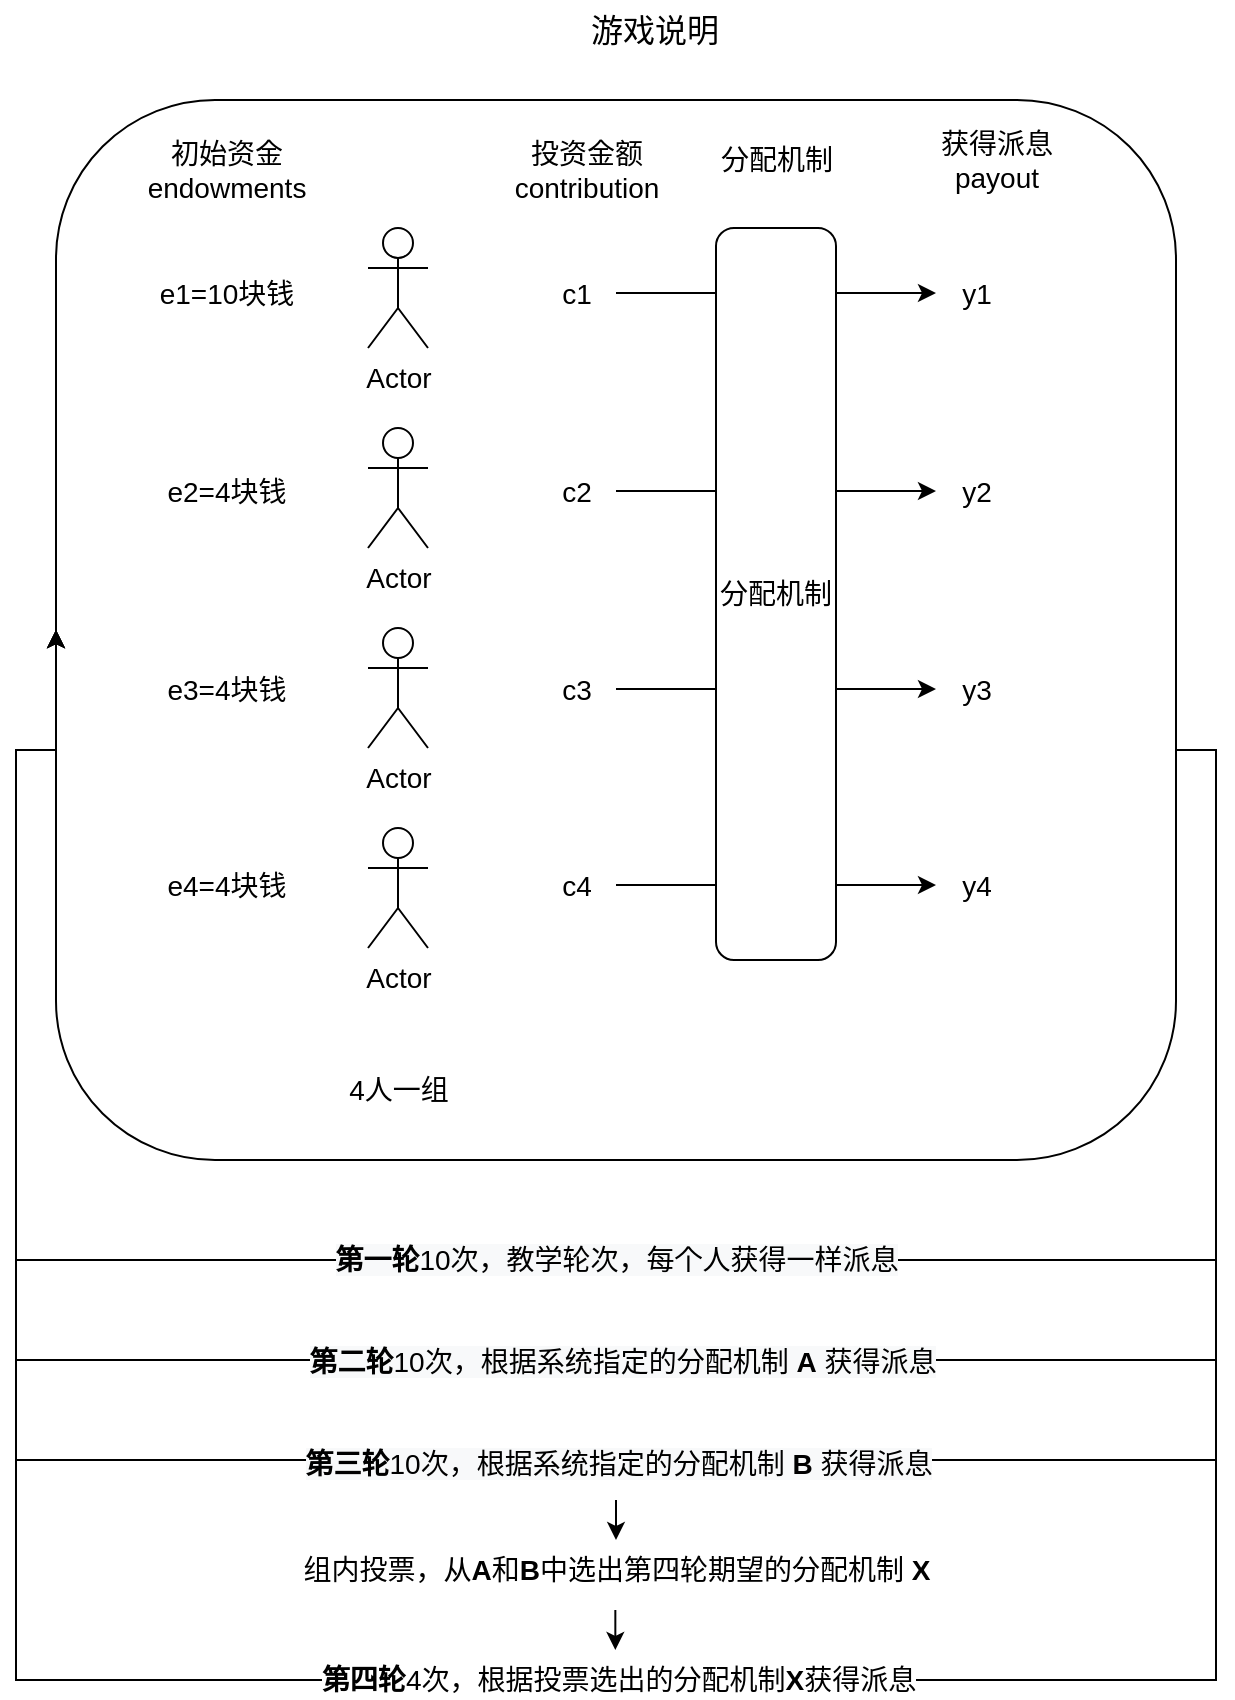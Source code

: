 <mxfile version="20.2.3" type="github">
  <diagram id="3q_z6nhWFM5OtCjeE10L" name="Page-1">
    <mxGraphModel dx="1550" dy="904" grid="1" gridSize="10" guides="1" tooltips="1" connect="1" arrows="1" fold="1" page="1" pageScale="1" pageWidth="827" pageHeight="1169" math="0" shadow="0">
      <root>
        <mxCell id="0" />
        <mxCell id="1" parent="0" />
        <mxCell id="mYJ6x9phzUtBDE-763eW-20" style="edgeStyle=orthogonalEdgeStyle;rounded=0;orthogonalLoop=1;jettySize=auto;html=1;entryX=0;entryY=0.5;entryDx=0;entryDy=0;exitX=1;exitY=0.5;exitDx=0;exitDy=0;fontSize=14;" parent="1" source="mYJ6x9phzUtBDE-763eW-18" target="mYJ6x9phzUtBDE-763eW-18" edge="1">
          <mxGeometry relative="1" as="geometry">
            <mxPoint x="740" y="10" as="targetPoint" />
            <Array as="points">
              <mxPoint x="630" y="435" />
              <mxPoint x="650" y="435" />
              <mxPoint x="650" y="690" />
              <mxPoint x="50" y="690" />
              <mxPoint x="50" y="435" />
              <mxPoint x="70" y="435" />
            </Array>
          </mxGeometry>
        </mxCell>
        <mxCell id="mYJ6x9phzUtBDE-763eW-24" value="&lt;span style=&quot;font-size: 14px; background-color: rgb(248, 249, 250);&quot;&gt;&lt;b style=&quot;font-size: 14px;&quot;&gt;第一轮&lt;/b&gt;10次，教学轮次，每个人获得一样派息&lt;/span&gt;" style="edgeLabel;html=1;align=center;verticalAlign=middle;resizable=0;points=[];fontSize=14;" parent="mYJ6x9phzUtBDE-763eW-20" vertex="1" connectable="0">
          <mxGeometry x="-0.21" y="-3" relative="1" as="geometry">
            <mxPoint x="-134" y="3" as="offset" />
          </mxGeometry>
        </mxCell>
        <mxCell id="mYJ6x9phzUtBDE-763eW-18" value="" style="rounded=1;whiteSpace=wrap;html=1;fillColor=none;fontSize=14;" parent="1" vertex="1">
          <mxGeometry x="70" y="110" width="560" height="530" as="geometry" />
        </mxCell>
        <mxCell id="pjMvCCM51EM49Auciiuh-1" value="Actor" style="shape=umlActor;verticalLabelPosition=bottom;verticalAlign=top;html=1;outlineConnect=0;fontSize=14;" parent="1" vertex="1">
          <mxGeometry x="226" y="174" width="30" height="60" as="geometry" />
        </mxCell>
        <mxCell id="pjMvCCM51EM49Auciiuh-2" value="Actor" style="shape=umlActor;verticalLabelPosition=bottom;verticalAlign=top;html=1;outlineConnect=0;fontSize=14;" parent="1" vertex="1">
          <mxGeometry x="226" y="274" width="30" height="60" as="geometry" />
        </mxCell>
        <mxCell id="pjMvCCM51EM49Auciiuh-3" value="Actor" style="shape=umlActor;verticalLabelPosition=bottom;verticalAlign=top;html=1;outlineConnect=0;fontSize=14;" parent="1" vertex="1">
          <mxGeometry x="226" y="374" width="30" height="60" as="geometry" />
        </mxCell>
        <mxCell id="pjMvCCM51EM49Auciiuh-4" value="Actor" style="shape=umlActor;verticalLabelPosition=bottom;verticalAlign=top;html=1;outlineConnect=0;fontSize=14;" parent="1" vertex="1">
          <mxGeometry x="226" y="474" width="30" height="60" as="geometry" />
        </mxCell>
        <mxCell id="pjMvCCM51EM49Auciiuh-7" value="初始资金&lt;br style=&quot;font-size: 14px;&quot;&gt;endowments" style="text;html=1;align=center;verticalAlign=middle;resizable=0;points=[];autosize=1;strokeColor=none;fillColor=none;fontSize=14;" parent="1" vertex="1">
          <mxGeometry x="105" y="120" width="100" height="50" as="geometry" />
        </mxCell>
        <mxCell id="pjMvCCM51EM49Auciiuh-8" value="投资金额&lt;br style=&quot;font-size: 14px;&quot;&gt;contribution" style="text;html=1;align=center;verticalAlign=middle;resizable=0;points=[];autosize=1;strokeColor=none;fillColor=none;fontSize=14;" parent="1" vertex="1">
          <mxGeometry x="285" y="120" width="100" height="50" as="geometry" />
        </mxCell>
        <mxCell id="pjMvCCM51EM49Auciiuh-9" value="&lt;font style=&quot;font-size: 16px;&quot;&gt;游戏说明&lt;/font&gt;" style="text;html=1;align=center;verticalAlign=middle;resizable=0;points=[];autosize=1;strokeColor=none;fillColor=none;fontSize=14;" parent="1" vertex="1">
          <mxGeometry x="324" y="60" width="90" height="30" as="geometry" />
        </mxCell>
        <mxCell id="pjMvCCM51EM49Auciiuh-11" value="4人一组" style="text;html=1;align=center;verticalAlign=middle;resizable=0;points=[];autosize=1;strokeColor=none;fillColor=none;fontSize=14;" parent="1" vertex="1">
          <mxGeometry x="206" y="590" width="70" height="30" as="geometry" />
        </mxCell>
        <mxCell id="pjMvCCM51EM49Auciiuh-12" value="e1=10块钱" style="text;html=1;align=center;verticalAlign=middle;resizable=0;points=[];autosize=1;strokeColor=none;fillColor=none;fontSize=14;" parent="1" vertex="1">
          <mxGeometry x="110" y="191.5" width="90" height="30" as="geometry" />
        </mxCell>
        <mxCell id="mYJ6x9phzUtBDE-763eW-1" value="e2=4块钱" style="text;html=1;align=center;verticalAlign=middle;resizable=0;points=[];autosize=1;strokeColor=none;fillColor=none;fontSize=14;" parent="1" vertex="1">
          <mxGeometry x="115" y="290.5" width="80" height="30" as="geometry" />
        </mxCell>
        <mxCell id="mYJ6x9phzUtBDE-763eW-2" value="e3=4块钱" style="text;html=1;align=center;verticalAlign=middle;resizable=0;points=[];autosize=1;strokeColor=none;fillColor=none;fontSize=14;" parent="1" vertex="1">
          <mxGeometry x="115" y="389.5" width="80" height="30" as="geometry" />
        </mxCell>
        <mxCell id="mYJ6x9phzUtBDE-763eW-3" value="e4=4块钱" style="text;html=1;align=center;verticalAlign=middle;resizable=0;points=[];autosize=1;strokeColor=none;fillColor=none;fontSize=14;" parent="1" vertex="1">
          <mxGeometry x="115" y="487.5" width="80" height="30" as="geometry" />
        </mxCell>
        <mxCell id="mYJ6x9phzUtBDE-763eW-36" style="edgeStyle=orthogonalEdgeStyle;rounded=0;orthogonalLoop=1;jettySize=auto;html=1;fontSize=14;" parent="1" source="mYJ6x9phzUtBDE-763eW-5" target="mYJ6x9phzUtBDE-763eW-13" edge="1">
          <mxGeometry relative="1" as="geometry" />
        </mxCell>
        <mxCell id="mYJ6x9phzUtBDE-763eW-5" value="c1" style="text;html=1;align=center;verticalAlign=middle;resizable=0;points=[];autosize=1;strokeColor=none;fillColor=none;fontSize=14;" parent="1" vertex="1">
          <mxGeometry x="310" y="191.5" width="40" height="30" as="geometry" />
        </mxCell>
        <mxCell id="mYJ6x9phzUtBDE-763eW-37" style="edgeStyle=orthogonalEdgeStyle;rounded=0;orthogonalLoop=1;jettySize=auto;html=1;fontSize=14;" parent="1" source="mYJ6x9phzUtBDE-763eW-6" target="mYJ6x9phzUtBDE-763eW-14" edge="1">
          <mxGeometry relative="1" as="geometry" />
        </mxCell>
        <mxCell id="mYJ6x9phzUtBDE-763eW-6" value="c2" style="text;html=1;align=center;verticalAlign=middle;resizable=0;points=[];autosize=1;strokeColor=none;fillColor=none;fontSize=14;" parent="1" vertex="1">
          <mxGeometry x="310" y="290.5" width="40" height="30" as="geometry" />
        </mxCell>
        <mxCell id="mYJ6x9phzUtBDE-763eW-38" style="edgeStyle=orthogonalEdgeStyle;rounded=0;orthogonalLoop=1;jettySize=auto;html=1;fontSize=14;" parent="1" source="mYJ6x9phzUtBDE-763eW-7" target="mYJ6x9phzUtBDE-763eW-15" edge="1">
          <mxGeometry relative="1" as="geometry" />
        </mxCell>
        <mxCell id="mYJ6x9phzUtBDE-763eW-7" value="c3" style="text;html=1;align=center;verticalAlign=middle;resizable=0;points=[];autosize=1;strokeColor=none;fillColor=none;fontSize=14;" parent="1" vertex="1">
          <mxGeometry x="310" y="389.5" width="40" height="30" as="geometry" />
        </mxCell>
        <mxCell id="mYJ6x9phzUtBDE-763eW-39" style="edgeStyle=orthogonalEdgeStyle;rounded=0;orthogonalLoop=1;jettySize=auto;html=1;fontSize=14;" parent="1" source="mYJ6x9phzUtBDE-763eW-8" target="mYJ6x9phzUtBDE-763eW-16" edge="1">
          <mxGeometry relative="1" as="geometry" />
        </mxCell>
        <mxCell id="mYJ6x9phzUtBDE-763eW-8" value="c4" style="text;html=1;align=center;verticalAlign=middle;resizable=0;points=[];autosize=1;strokeColor=none;fillColor=none;fontSize=14;" parent="1" vertex="1">
          <mxGeometry x="310" y="487.5" width="40" height="30" as="geometry" />
        </mxCell>
        <mxCell id="mYJ6x9phzUtBDE-763eW-10" value="分配机制" style="rounded=1;whiteSpace=wrap;html=1;fontSize=14;" parent="1" vertex="1">
          <mxGeometry x="400" y="174" width="60" height="366" as="geometry" />
        </mxCell>
        <mxCell id="mYJ6x9phzUtBDE-763eW-11" value="&lt;span style=&quot;font-size: 14px;&quot;&gt;分配机制&lt;/span&gt;" style="text;html=1;align=center;verticalAlign=middle;resizable=0;points=[];autosize=1;strokeColor=none;fillColor=none;fontSize=14;" parent="1" vertex="1">
          <mxGeometry x="390" y="125" width="80" height="30" as="geometry" />
        </mxCell>
        <mxCell id="mYJ6x9phzUtBDE-763eW-12" value="获得派息&lt;br&gt;payout" style="text;html=1;align=center;verticalAlign=middle;resizable=0;points=[];autosize=1;strokeColor=none;fillColor=none;fontSize=14;" parent="1" vertex="1">
          <mxGeometry x="500" y="115" width="80" height="50" as="geometry" />
        </mxCell>
        <mxCell id="mYJ6x9phzUtBDE-763eW-13" value="y1" style="text;html=1;align=center;verticalAlign=middle;resizable=0;points=[];autosize=1;strokeColor=none;fillColor=none;fontSize=14;" parent="1" vertex="1">
          <mxGeometry x="510" y="191.5" width="40" height="30" as="geometry" />
        </mxCell>
        <mxCell id="mYJ6x9phzUtBDE-763eW-14" value="y2" style="text;html=1;align=center;verticalAlign=middle;resizable=0;points=[];autosize=1;strokeColor=none;fillColor=none;fontSize=14;" parent="1" vertex="1">
          <mxGeometry x="510" y="290.5" width="40" height="30" as="geometry" />
        </mxCell>
        <mxCell id="mYJ6x9phzUtBDE-763eW-15" value="y3" style="text;html=1;align=center;verticalAlign=middle;resizable=0;points=[];autosize=1;strokeColor=none;fillColor=none;fontSize=14;" parent="1" vertex="1">
          <mxGeometry x="510" y="389.5" width="40" height="30" as="geometry" />
        </mxCell>
        <mxCell id="mYJ6x9phzUtBDE-763eW-16" value="y4" style="text;html=1;align=center;verticalAlign=middle;resizable=0;points=[];autosize=1;strokeColor=none;fillColor=none;fontSize=14;" parent="1" vertex="1">
          <mxGeometry x="510" y="487.5" width="40" height="30" as="geometry" />
        </mxCell>
        <mxCell id="mYJ6x9phzUtBDE-763eW-22" style="edgeStyle=orthogonalEdgeStyle;rounded=0;orthogonalLoop=1;jettySize=auto;html=1;exitX=1;exitY=0.5;exitDx=0;exitDy=0;entryX=0;entryY=0.5;entryDx=0;entryDy=0;fontSize=14;" parent="1" source="mYJ6x9phzUtBDE-763eW-18" target="mYJ6x9phzUtBDE-763eW-18" edge="1">
          <mxGeometry relative="1" as="geometry">
            <Array as="points">
              <mxPoint x="630" y="435" />
              <mxPoint x="650" y="435" />
              <mxPoint x="650" y="740" />
              <mxPoint x="50" y="740" />
              <mxPoint x="50" y="435" />
              <mxPoint x="70" y="435" />
            </Array>
          </mxGeometry>
        </mxCell>
        <mxCell id="mYJ6x9phzUtBDE-763eW-23" value="&lt;span style=&quot;font-size: 14px; background-color: rgb(248, 249, 250);&quot;&gt;&lt;b style=&quot;font-size: 14px;&quot;&gt;第二轮&lt;/b&gt;10次，根据系统指定的分配机制 &lt;b style=&quot;font-size: 14px;&quot;&gt;A&lt;/b&gt; 获得派息&lt;/span&gt;" style="edgeLabel;html=1;align=center;verticalAlign=middle;resizable=0;points=[];fontSize=14;" parent="mYJ6x9phzUtBDE-763eW-22" vertex="1" connectable="0">
          <mxGeometry x="0.064" y="1" relative="1" as="geometry">
            <mxPoint x="47" as="offset" />
          </mxGeometry>
        </mxCell>
        <mxCell id="mYJ6x9phzUtBDE-763eW-27" style="edgeStyle=orthogonalEdgeStyle;rounded=0;orthogonalLoop=1;jettySize=auto;html=1;exitX=1;exitY=0.5;exitDx=0;exitDy=0;entryX=0;entryY=0.5;entryDx=0;entryDy=0;fontSize=14;" parent="1" source="mYJ6x9phzUtBDE-763eW-18" target="mYJ6x9phzUtBDE-763eW-18" edge="1">
          <mxGeometry relative="1" as="geometry">
            <Array as="points">
              <mxPoint x="630" y="435" />
              <mxPoint x="650" y="435" />
              <mxPoint x="650" y="790" />
              <mxPoint x="50" y="790" />
              <mxPoint x="50" y="435" />
              <mxPoint x="70" y="435" />
            </Array>
          </mxGeometry>
        </mxCell>
        <mxCell id="mYJ6x9phzUtBDE-763eW-28" value="&lt;span style=&quot;font-size: 14px; background-color: rgb(248, 249, 250);&quot;&gt;&lt;b style=&quot;font-size: 14px;&quot;&gt;第三轮&lt;/b&gt;10次，根据系统指定的分配机制 &lt;b style=&quot;font-size: 14px;&quot;&gt;B&lt;/b&gt; 获得派息&lt;/span&gt;" style="edgeLabel;html=1;align=center;verticalAlign=middle;resizable=0;points=[];fontSize=14;" parent="mYJ6x9phzUtBDE-763eW-27" vertex="1" connectable="0">
          <mxGeometry x="0.015" y="2" relative="1" as="geometry">
            <mxPoint x="12" as="offset" />
          </mxGeometry>
        </mxCell>
        <mxCell id="mYJ6x9phzUtBDE-763eW-31" value="" style="endArrow=classic;html=1;rounded=0;fontSize=14;" parent="1" edge="1">
          <mxGeometry width="50" height="50" relative="1" as="geometry">
            <mxPoint x="350" y="810" as="sourcePoint" />
            <mxPoint x="350" y="830" as="targetPoint" />
          </mxGeometry>
        </mxCell>
        <mxCell id="mYJ6x9phzUtBDE-763eW-32" style="edgeStyle=orthogonalEdgeStyle;rounded=0;orthogonalLoop=1;jettySize=auto;html=1;exitX=1;exitY=0.5;exitDx=0;exitDy=0;entryX=0;entryY=0.5;entryDx=0;entryDy=0;fontSize=14;" parent="1" source="mYJ6x9phzUtBDE-763eW-18" target="mYJ6x9phzUtBDE-763eW-18" edge="1">
          <mxGeometry relative="1" as="geometry">
            <Array as="points">
              <mxPoint x="630" y="435" />
              <mxPoint x="650" y="435" />
              <mxPoint x="650" y="900" />
              <mxPoint x="50" y="900" />
              <mxPoint x="50" y="435" />
              <mxPoint x="70" y="435" />
            </Array>
          </mxGeometry>
        </mxCell>
        <mxCell id="mYJ6x9phzUtBDE-763eW-34" value="&lt;b style=&quot;font-size: 14px;&quot;&gt;第四轮&lt;/b&gt;4次，根据投票选出的分配机制&lt;b style=&quot;font-size: 14px;&quot;&gt;X&lt;/b&gt;获得派息" style="edgeLabel;html=1;align=center;verticalAlign=middle;resizable=0;points=[];fontSize=14;" parent="mYJ6x9phzUtBDE-763eW-32" vertex="1" connectable="0">
          <mxGeometry x="0.012" y="1" relative="1" as="geometry">
            <mxPoint x="11" y="-1" as="offset" />
          </mxGeometry>
        </mxCell>
        <mxCell id="mYJ6x9phzUtBDE-763eW-33" value="组内投票，从&lt;b style=&quot;font-size: 14px;&quot;&gt;A&lt;/b&gt;和&lt;b style=&quot;font-size: 14px;&quot;&gt;B&lt;/b&gt;中选出第四轮期望的分配机制 &lt;b style=&quot;font-size: 14px;&quot;&gt;X&lt;/b&gt;" style="text;html=1;align=center;verticalAlign=middle;resizable=0;points=[];autosize=1;strokeColor=none;fillColor=none;fontSize=14;" parent="1" vertex="1">
          <mxGeometry x="180" y="830" width="340" height="30" as="geometry" />
        </mxCell>
        <mxCell id="mYJ6x9phzUtBDE-763eW-35" value="" style="endArrow=classic;html=1;rounded=0;fontSize=14;" parent="1" edge="1">
          <mxGeometry width="50" height="50" relative="1" as="geometry">
            <mxPoint x="349.67" y="865" as="sourcePoint" />
            <mxPoint x="349.67" y="885" as="targetPoint" />
          </mxGeometry>
        </mxCell>
      </root>
    </mxGraphModel>
  </diagram>
</mxfile>

